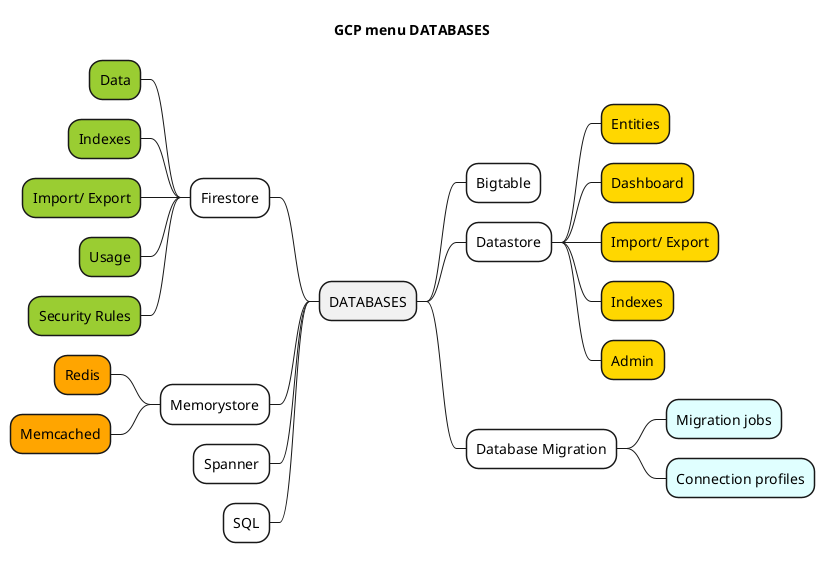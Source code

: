 @startmindmap
title GCP menu DATABASES
* DATABASES
**[#White] Bigtable

**[#White] Datastore
***[#Gold] Entities
***[#Gold] Dashboard
***[#Gold] Import/ Export
***[#Gold] Indexes
***[#Gold] Admin

**[#White] Database Migration
***[#LightCyan] Migration jobs
***[#LightCyan] Connection profiles

--[#White] Firestore
---[#YellowGreen] Data
---[#YellowGreen] Indexes
---[#YellowGreen] Import/ Export
---[#YellowGreen] Usage
---[#YellowGreen] Security Rules

--[#White] Memorystore
---[#Orange] Redis
---[#Orange] Memcached

--[#White] Spanner
--[#White] SQL

@endmindmap